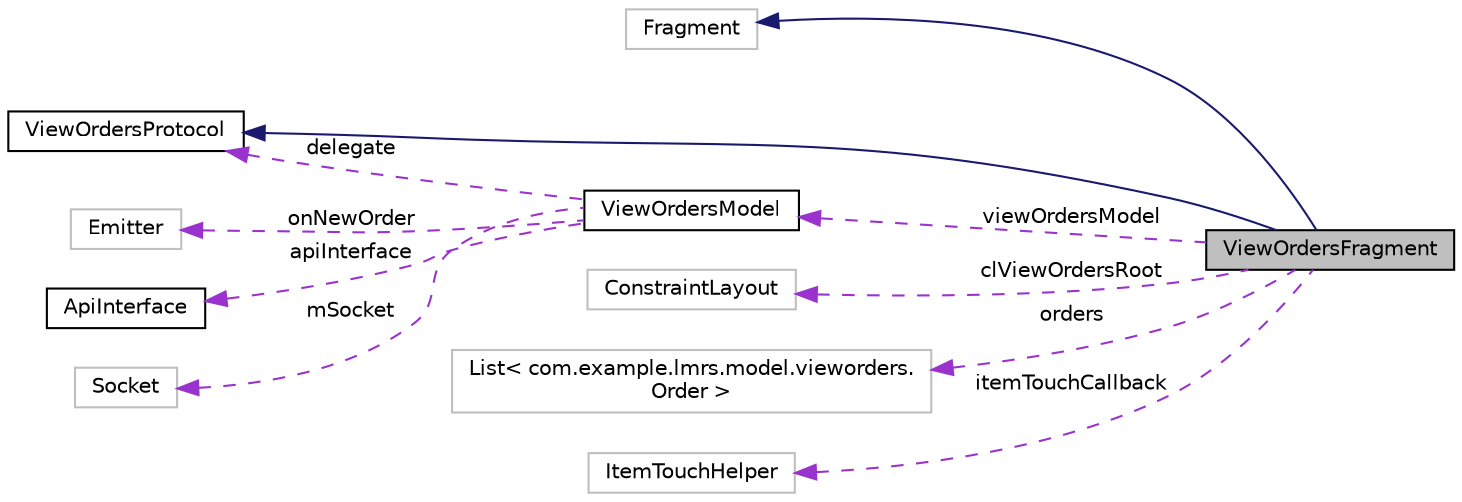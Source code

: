 digraph "ViewOrdersFragment"
{
 // LATEX_PDF_SIZE
  edge [fontname="Helvetica",fontsize="10",labelfontname="Helvetica",labelfontsize="10"];
  node [fontname="Helvetica",fontsize="10",shape=record];
  rankdir="LR";
  Node1 [label="ViewOrdersFragment",height=0.2,width=0.4,color="black", fillcolor="grey75", style="filled", fontcolor="black",tooltip="View Orders Fragment Class."];
  Node2 -> Node1 [dir="back",color="midnightblue",fontsize="10",style="solid",fontname="Helvetica"];
  Node2 [label="Fragment",height=0.2,width=0.4,color="grey75", fillcolor="white", style="filled",tooltip=" "];
  Node3 -> Node1 [dir="back",color="midnightblue",fontsize="10",style="solid",fontname="Helvetica"];
  Node3 [label="ViewOrdersProtocol",height=0.2,width=0.4,color="black", fillcolor="white", style="filled",URL="$interfacecom_1_1example_1_1lmrs_1_1model_1_1vieworders_1_1ViewOrdersProtocol.html",tooltip="Protocol for Deleage Pattern."];
  Node4 -> Node1 [dir="back",color="darkorchid3",fontsize="10",style="dashed",label=" clViewOrdersRoot" ,fontname="Helvetica"];
  Node4 [label="ConstraintLayout",height=0.2,width=0.4,color="grey75", fillcolor="white", style="filled",tooltip=" "];
  Node5 -> Node1 [dir="back",color="darkorchid3",fontsize="10",style="dashed",label=" orders" ,fontname="Helvetica"];
  Node5 [label="List\< com.example.lmrs.model.vieworders.\lOrder \>",height=0.2,width=0.4,color="grey75", fillcolor="white", style="filled",tooltip=" "];
  Node6 -> Node1 [dir="back",color="darkorchid3",fontsize="10",style="dashed",label=" itemTouchCallback" ,fontname="Helvetica"];
  Node6 [label="ItemTouchHelper",height=0.2,width=0.4,color="grey75", fillcolor="white", style="filled",tooltip=" "];
  Node7 -> Node1 [dir="back",color="darkorchid3",fontsize="10",style="dashed",label=" viewOrdersModel" ,fontname="Helvetica"];
  Node7 [label="ViewOrdersModel",height=0.2,width=0.4,color="black", fillcolor="white", style="filled",URL="$classcom_1_1example_1_1lmrs_1_1model_1_1vieworders_1_1ViewOrdersModel.html",tooltip="\"Brain\" for view orders"];
  Node8 -> Node7 [dir="back",color="darkorchid3",fontsize="10",style="dashed",label=" onNewOrder" ,fontname="Helvetica"];
  Node8 [label="Emitter",height=0.2,width=0.4,color="grey75", fillcolor="white", style="filled",tooltip=" "];
  Node9 -> Node7 [dir="back",color="darkorchid3",fontsize="10",style="dashed",label=" apiInterface" ,fontname="Helvetica"];
  Node9 [label="ApiInterface",height=0.2,width=0.4,color="black", fillcolor="white", style="filled",URL="$interfacecom_1_1example_1_1lmrs_1_1model_1_1ApiInterface.html",tooltip="Interface for communication between client(Android app) and server(API)"];
  Node3 -> Node7 [dir="back",color="darkorchid3",fontsize="10",style="dashed",label=" delegate" ,fontname="Helvetica"];
  Node10 -> Node7 [dir="back",color="darkorchid3",fontsize="10",style="dashed",label=" mSocket" ,fontname="Helvetica"];
  Node10 [label="Socket",height=0.2,width=0.4,color="grey75", fillcolor="white", style="filled",tooltip=" "];
}

